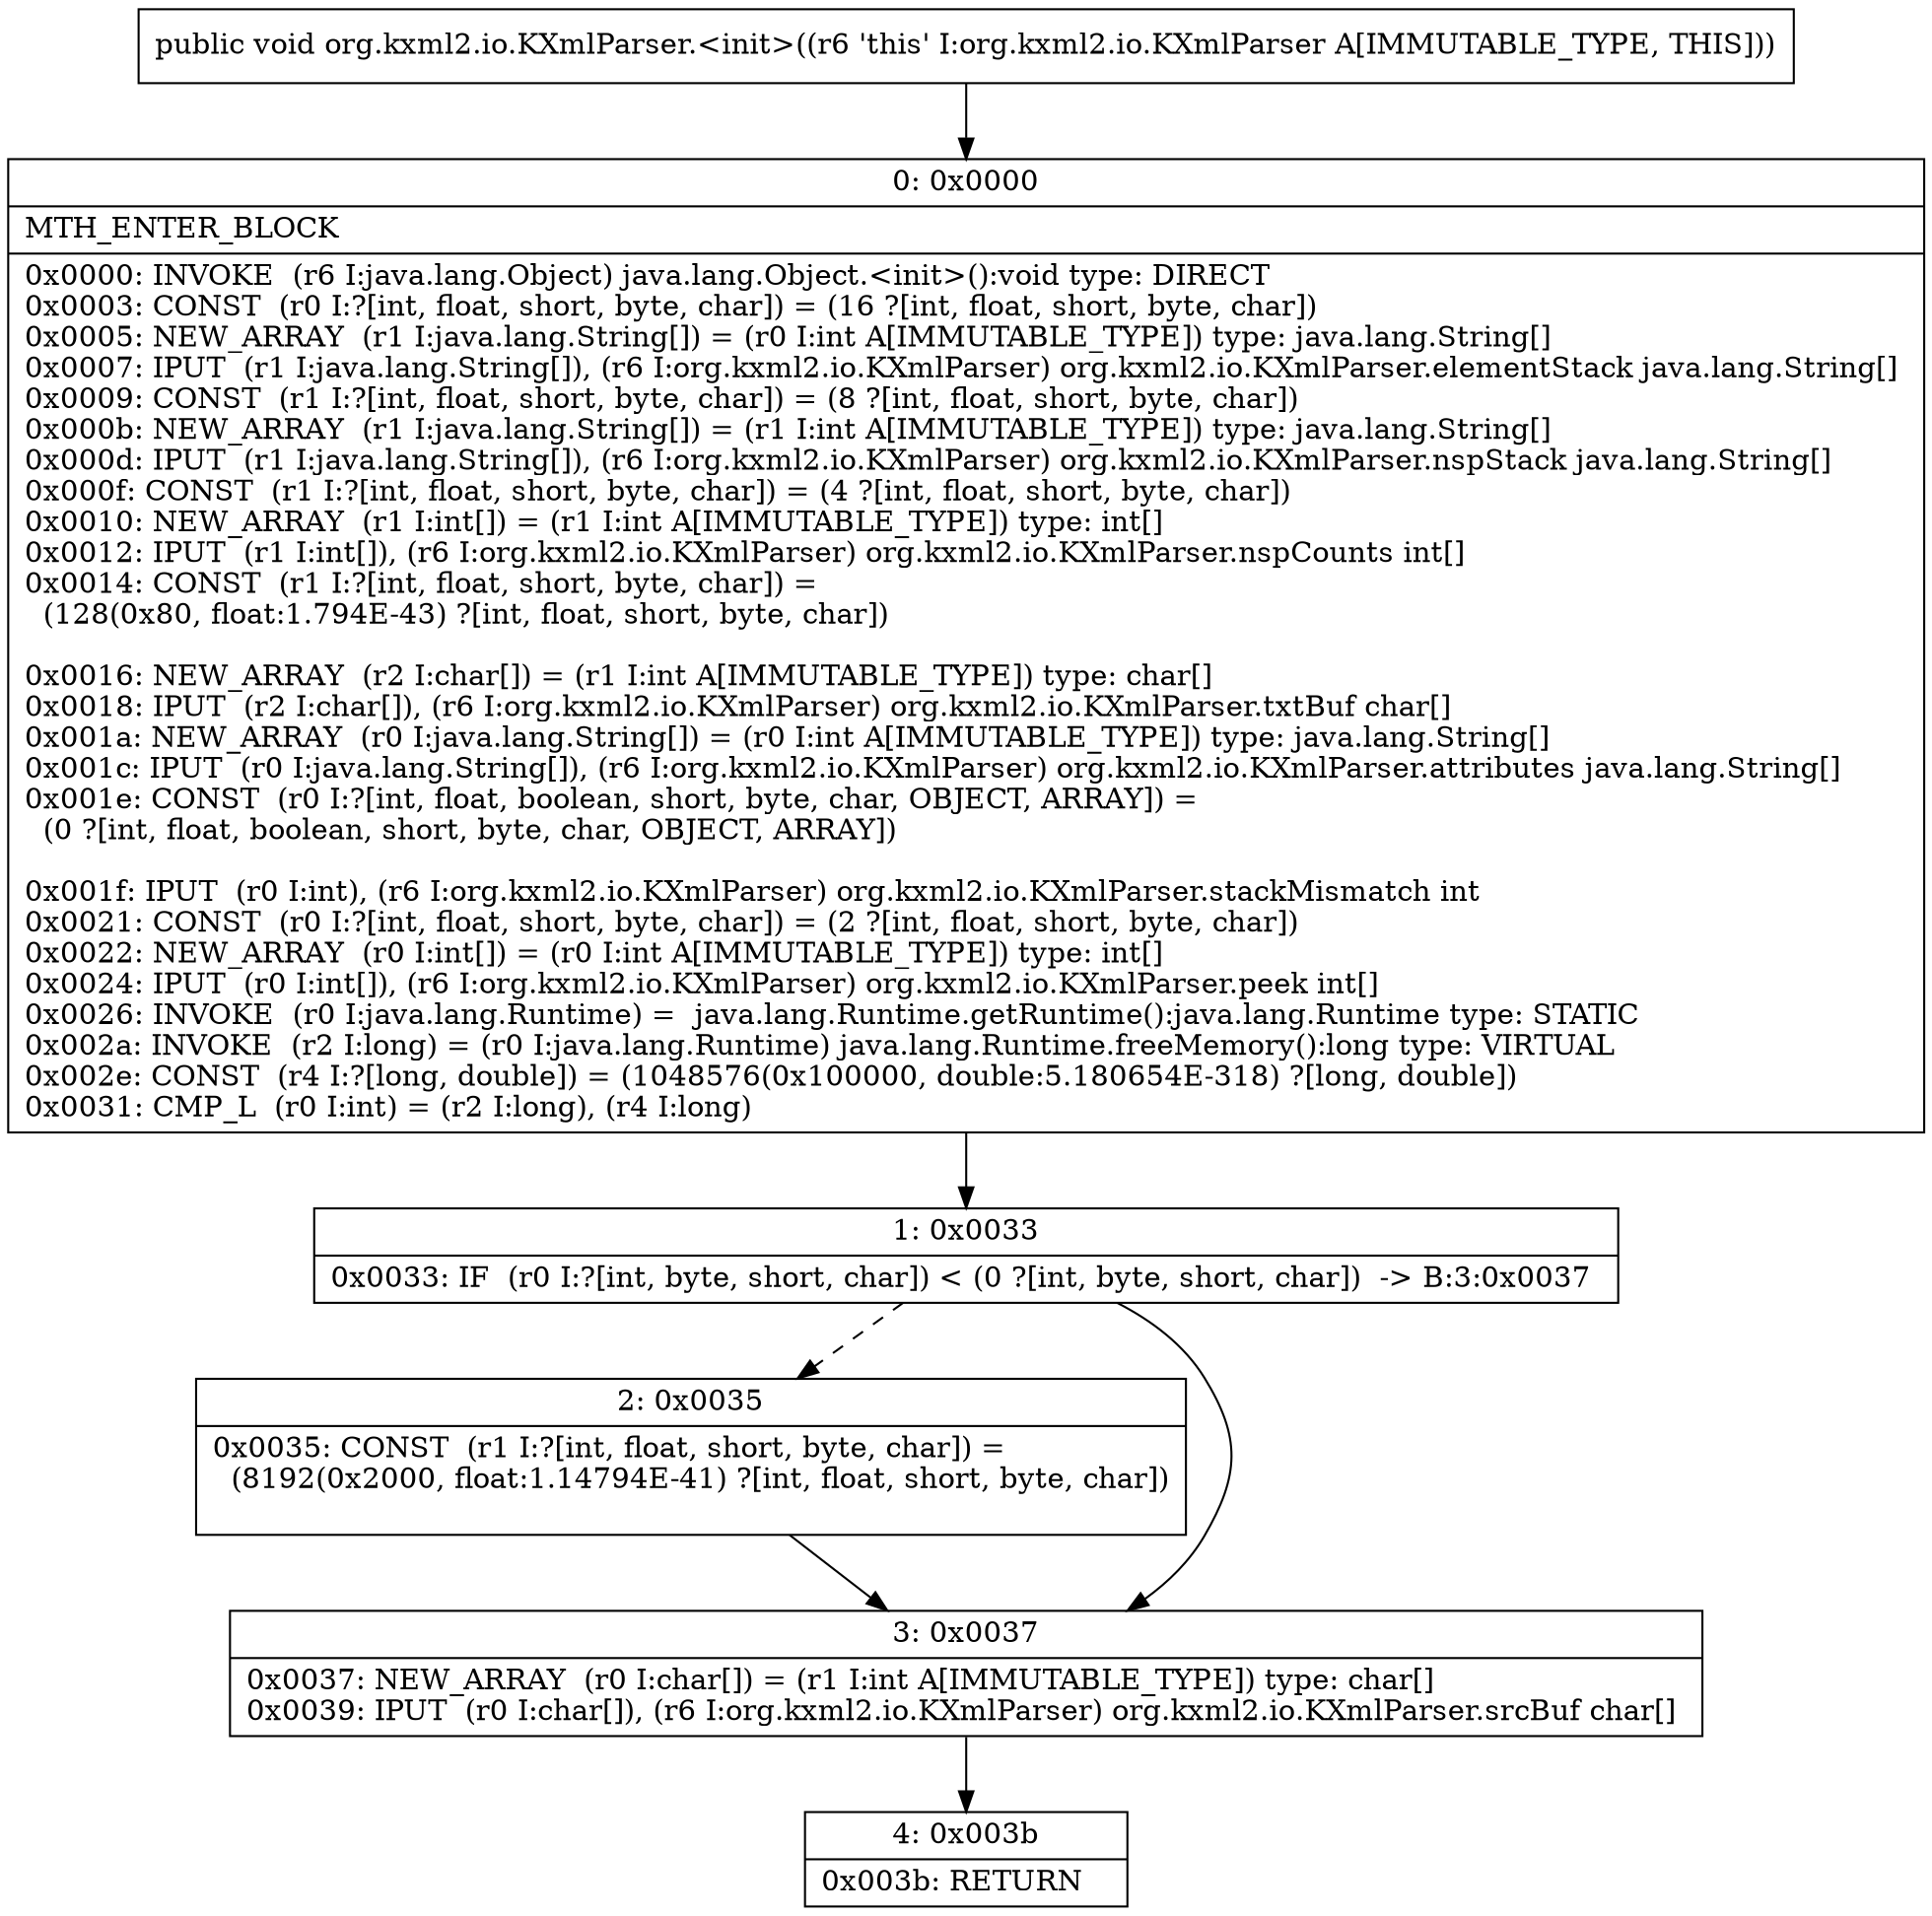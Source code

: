 digraph "CFG fororg.kxml2.io.KXmlParser.\<init\>()V" {
Node_0 [shape=record,label="{0\:\ 0x0000|MTH_ENTER_BLOCK\l|0x0000: INVOKE  (r6 I:java.lang.Object) java.lang.Object.\<init\>():void type: DIRECT \l0x0003: CONST  (r0 I:?[int, float, short, byte, char]) = (16 ?[int, float, short, byte, char]) \l0x0005: NEW_ARRAY  (r1 I:java.lang.String[]) = (r0 I:int A[IMMUTABLE_TYPE]) type: java.lang.String[] \l0x0007: IPUT  (r1 I:java.lang.String[]), (r6 I:org.kxml2.io.KXmlParser) org.kxml2.io.KXmlParser.elementStack java.lang.String[] \l0x0009: CONST  (r1 I:?[int, float, short, byte, char]) = (8 ?[int, float, short, byte, char]) \l0x000b: NEW_ARRAY  (r1 I:java.lang.String[]) = (r1 I:int A[IMMUTABLE_TYPE]) type: java.lang.String[] \l0x000d: IPUT  (r1 I:java.lang.String[]), (r6 I:org.kxml2.io.KXmlParser) org.kxml2.io.KXmlParser.nspStack java.lang.String[] \l0x000f: CONST  (r1 I:?[int, float, short, byte, char]) = (4 ?[int, float, short, byte, char]) \l0x0010: NEW_ARRAY  (r1 I:int[]) = (r1 I:int A[IMMUTABLE_TYPE]) type: int[] \l0x0012: IPUT  (r1 I:int[]), (r6 I:org.kxml2.io.KXmlParser) org.kxml2.io.KXmlParser.nspCounts int[] \l0x0014: CONST  (r1 I:?[int, float, short, byte, char]) = \l  (128(0x80, float:1.794E\-43) ?[int, float, short, byte, char])\l \l0x0016: NEW_ARRAY  (r2 I:char[]) = (r1 I:int A[IMMUTABLE_TYPE]) type: char[] \l0x0018: IPUT  (r2 I:char[]), (r6 I:org.kxml2.io.KXmlParser) org.kxml2.io.KXmlParser.txtBuf char[] \l0x001a: NEW_ARRAY  (r0 I:java.lang.String[]) = (r0 I:int A[IMMUTABLE_TYPE]) type: java.lang.String[] \l0x001c: IPUT  (r0 I:java.lang.String[]), (r6 I:org.kxml2.io.KXmlParser) org.kxml2.io.KXmlParser.attributes java.lang.String[] \l0x001e: CONST  (r0 I:?[int, float, boolean, short, byte, char, OBJECT, ARRAY]) = \l  (0 ?[int, float, boolean, short, byte, char, OBJECT, ARRAY])\l \l0x001f: IPUT  (r0 I:int), (r6 I:org.kxml2.io.KXmlParser) org.kxml2.io.KXmlParser.stackMismatch int \l0x0021: CONST  (r0 I:?[int, float, short, byte, char]) = (2 ?[int, float, short, byte, char]) \l0x0022: NEW_ARRAY  (r0 I:int[]) = (r0 I:int A[IMMUTABLE_TYPE]) type: int[] \l0x0024: IPUT  (r0 I:int[]), (r6 I:org.kxml2.io.KXmlParser) org.kxml2.io.KXmlParser.peek int[] \l0x0026: INVOKE  (r0 I:java.lang.Runtime) =  java.lang.Runtime.getRuntime():java.lang.Runtime type: STATIC \l0x002a: INVOKE  (r2 I:long) = (r0 I:java.lang.Runtime) java.lang.Runtime.freeMemory():long type: VIRTUAL \l0x002e: CONST  (r4 I:?[long, double]) = (1048576(0x100000, double:5.180654E\-318) ?[long, double]) \l0x0031: CMP_L  (r0 I:int) = (r2 I:long), (r4 I:long) \l}"];
Node_1 [shape=record,label="{1\:\ 0x0033|0x0033: IF  (r0 I:?[int, byte, short, char]) \< (0 ?[int, byte, short, char])  \-\> B:3:0x0037 \l}"];
Node_2 [shape=record,label="{2\:\ 0x0035|0x0035: CONST  (r1 I:?[int, float, short, byte, char]) = \l  (8192(0x2000, float:1.14794E\-41) ?[int, float, short, byte, char])\l \l}"];
Node_3 [shape=record,label="{3\:\ 0x0037|0x0037: NEW_ARRAY  (r0 I:char[]) = (r1 I:int A[IMMUTABLE_TYPE]) type: char[] \l0x0039: IPUT  (r0 I:char[]), (r6 I:org.kxml2.io.KXmlParser) org.kxml2.io.KXmlParser.srcBuf char[] \l}"];
Node_4 [shape=record,label="{4\:\ 0x003b|0x003b: RETURN   \l}"];
MethodNode[shape=record,label="{public void org.kxml2.io.KXmlParser.\<init\>((r6 'this' I:org.kxml2.io.KXmlParser A[IMMUTABLE_TYPE, THIS])) }"];
MethodNode -> Node_0;
Node_0 -> Node_1;
Node_1 -> Node_2[style=dashed];
Node_1 -> Node_3;
Node_2 -> Node_3;
Node_3 -> Node_4;
}

